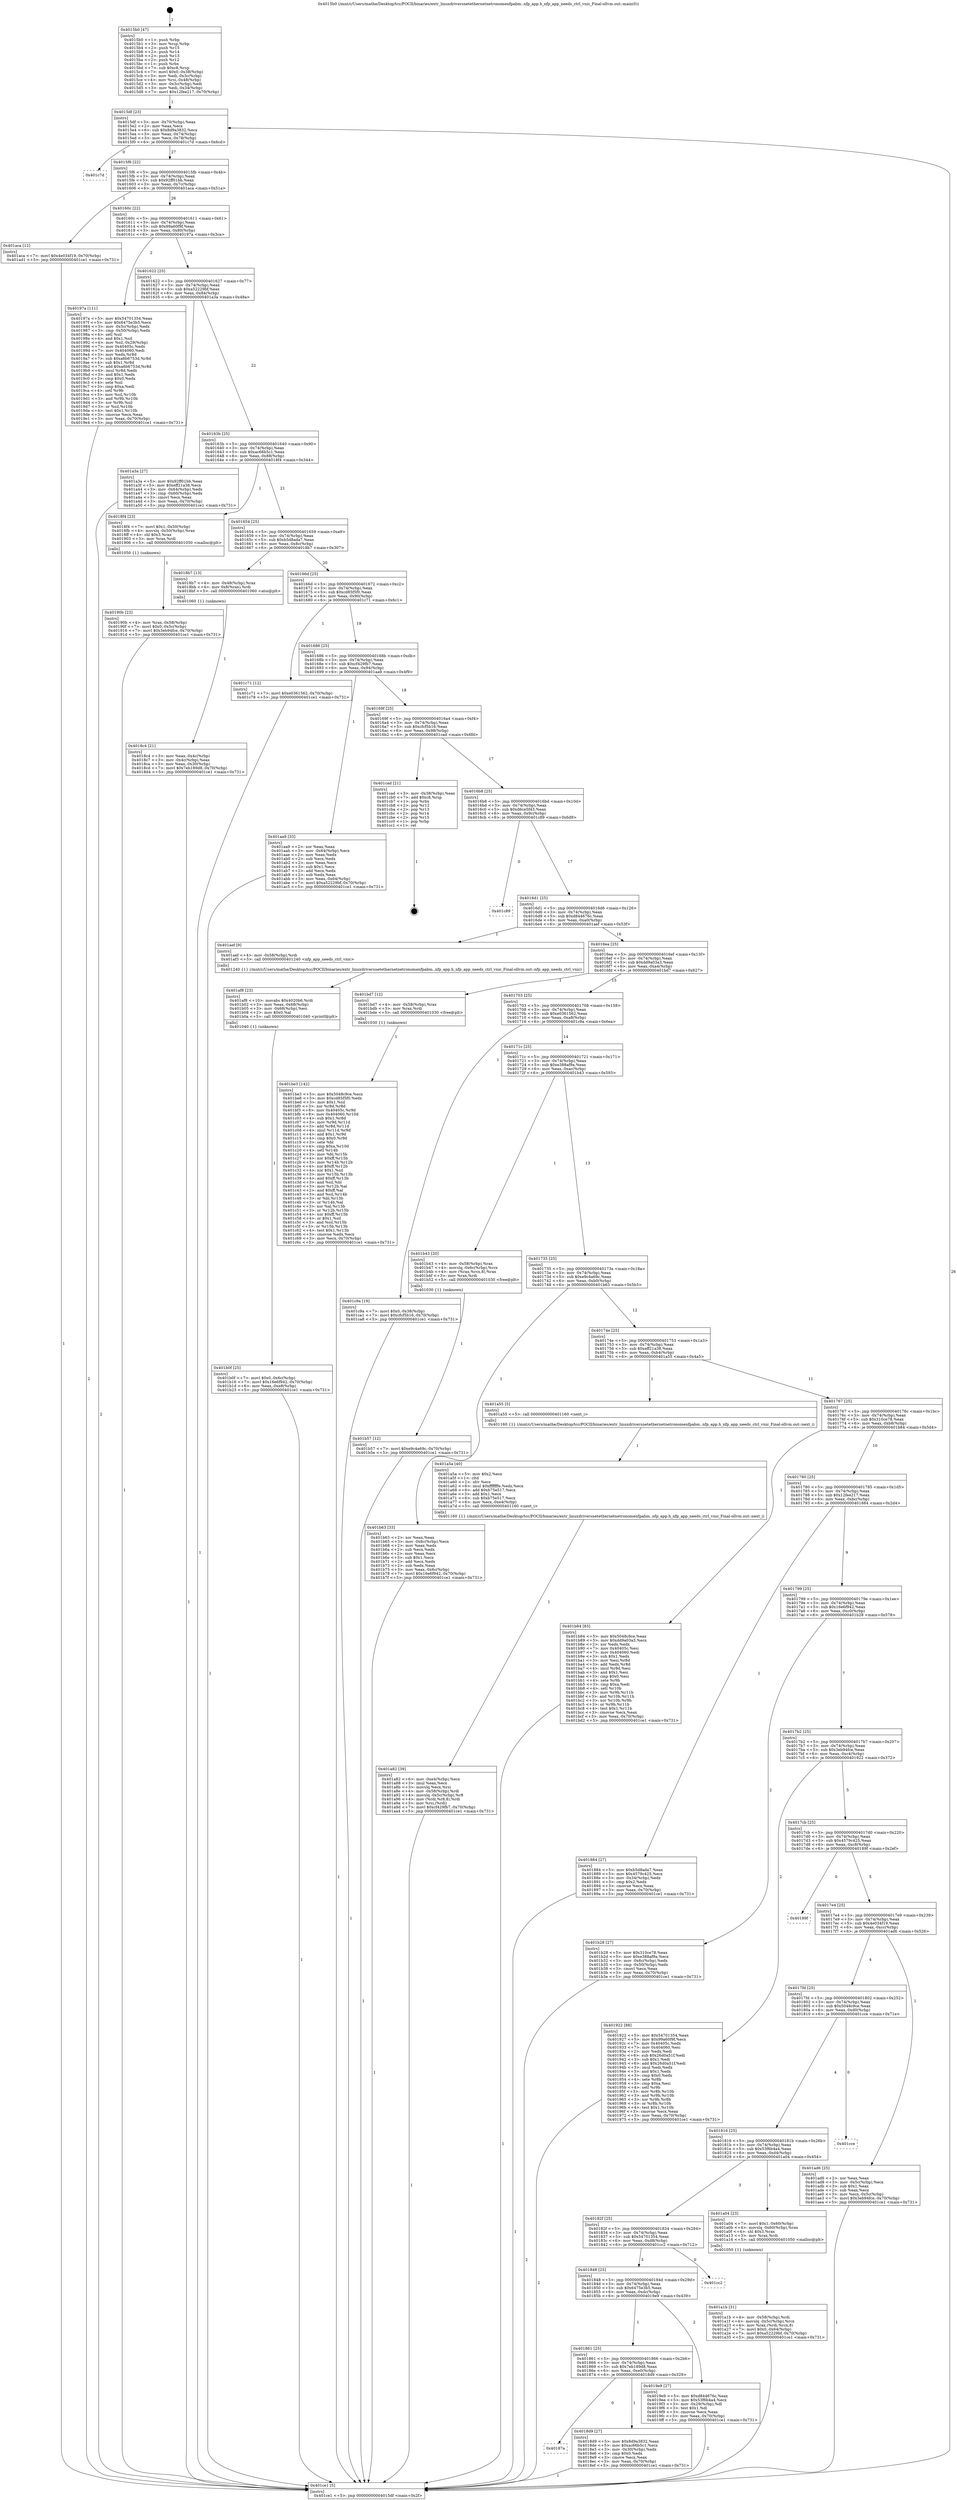 digraph "0x4015b0" {
  label = "0x4015b0 (/mnt/c/Users/mathe/Desktop/tcc/POCII/binaries/extr_linuxdriversnetethernetnetronomenfpabm..nfp_app.h_nfp_app_needs_ctrl_vnic_Final-ollvm.out::main(0))"
  labelloc = "t"
  node[shape=record]

  Entry [label="",width=0.3,height=0.3,shape=circle,fillcolor=black,style=filled]
  "0x4015df" [label="{
     0x4015df [23]\l
     | [instrs]\l
     &nbsp;&nbsp;0x4015df \<+3\>: mov -0x70(%rbp),%eax\l
     &nbsp;&nbsp;0x4015e2 \<+2\>: mov %eax,%ecx\l
     &nbsp;&nbsp;0x4015e4 \<+6\>: sub $0x8d9a3832,%ecx\l
     &nbsp;&nbsp;0x4015ea \<+3\>: mov %eax,-0x74(%rbp)\l
     &nbsp;&nbsp;0x4015ed \<+3\>: mov %ecx,-0x78(%rbp)\l
     &nbsp;&nbsp;0x4015f0 \<+6\>: je 0000000000401c7d \<main+0x6cd\>\l
  }"]
  "0x401c7d" [label="{
     0x401c7d\l
  }", style=dashed]
  "0x4015f6" [label="{
     0x4015f6 [22]\l
     | [instrs]\l
     &nbsp;&nbsp;0x4015f6 \<+5\>: jmp 00000000004015fb \<main+0x4b\>\l
     &nbsp;&nbsp;0x4015fb \<+3\>: mov -0x74(%rbp),%eax\l
     &nbsp;&nbsp;0x4015fe \<+5\>: sub $0x92ff01bb,%eax\l
     &nbsp;&nbsp;0x401603 \<+3\>: mov %eax,-0x7c(%rbp)\l
     &nbsp;&nbsp;0x401606 \<+6\>: je 0000000000401aca \<main+0x51a\>\l
  }"]
  Exit [label="",width=0.3,height=0.3,shape=circle,fillcolor=black,style=filled,peripheries=2]
  "0x401aca" [label="{
     0x401aca [12]\l
     | [instrs]\l
     &nbsp;&nbsp;0x401aca \<+7\>: movl $0x4e034f19,-0x70(%rbp)\l
     &nbsp;&nbsp;0x401ad1 \<+5\>: jmp 0000000000401ce1 \<main+0x731\>\l
  }"]
  "0x40160c" [label="{
     0x40160c [22]\l
     | [instrs]\l
     &nbsp;&nbsp;0x40160c \<+5\>: jmp 0000000000401611 \<main+0x61\>\l
     &nbsp;&nbsp;0x401611 \<+3\>: mov -0x74(%rbp),%eax\l
     &nbsp;&nbsp;0x401614 \<+5\>: sub $0x99a60f9f,%eax\l
     &nbsp;&nbsp;0x401619 \<+3\>: mov %eax,-0x80(%rbp)\l
     &nbsp;&nbsp;0x40161c \<+6\>: je 000000000040197a \<main+0x3ca\>\l
  }"]
  "0x401be3" [label="{
     0x401be3 [142]\l
     | [instrs]\l
     &nbsp;&nbsp;0x401be3 \<+5\>: mov $0x5048c9ce,%ecx\l
     &nbsp;&nbsp;0x401be8 \<+5\>: mov $0xcd85f5f0,%edx\l
     &nbsp;&nbsp;0x401bed \<+3\>: mov $0x1,%sil\l
     &nbsp;&nbsp;0x401bf0 \<+3\>: xor %r8d,%r8d\l
     &nbsp;&nbsp;0x401bf3 \<+8\>: mov 0x40405c,%r9d\l
     &nbsp;&nbsp;0x401bfb \<+8\>: mov 0x404060,%r10d\l
     &nbsp;&nbsp;0x401c03 \<+4\>: sub $0x1,%r8d\l
     &nbsp;&nbsp;0x401c07 \<+3\>: mov %r9d,%r11d\l
     &nbsp;&nbsp;0x401c0a \<+3\>: add %r8d,%r11d\l
     &nbsp;&nbsp;0x401c0d \<+4\>: imul %r11d,%r9d\l
     &nbsp;&nbsp;0x401c11 \<+4\>: and $0x1,%r9d\l
     &nbsp;&nbsp;0x401c15 \<+4\>: cmp $0x0,%r9d\l
     &nbsp;&nbsp;0x401c19 \<+3\>: sete %bl\l
     &nbsp;&nbsp;0x401c1c \<+4\>: cmp $0xa,%r10d\l
     &nbsp;&nbsp;0x401c20 \<+4\>: setl %r14b\l
     &nbsp;&nbsp;0x401c24 \<+3\>: mov %bl,%r15b\l
     &nbsp;&nbsp;0x401c27 \<+4\>: xor $0xff,%r15b\l
     &nbsp;&nbsp;0x401c2b \<+3\>: mov %r14b,%r12b\l
     &nbsp;&nbsp;0x401c2e \<+4\>: xor $0xff,%r12b\l
     &nbsp;&nbsp;0x401c32 \<+4\>: xor $0x1,%sil\l
     &nbsp;&nbsp;0x401c36 \<+3\>: mov %r15b,%r13b\l
     &nbsp;&nbsp;0x401c39 \<+4\>: and $0xff,%r13b\l
     &nbsp;&nbsp;0x401c3d \<+3\>: and %sil,%bl\l
     &nbsp;&nbsp;0x401c40 \<+3\>: mov %r12b,%al\l
     &nbsp;&nbsp;0x401c43 \<+2\>: and $0xff,%al\l
     &nbsp;&nbsp;0x401c45 \<+3\>: and %sil,%r14b\l
     &nbsp;&nbsp;0x401c48 \<+3\>: or %bl,%r13b\l
     &nbsp;&nbsp;0x401c4b \<+3\>: or %r14b,%al\l
     &nbsp;&nbsp;0x401c4e \<+3\>: xor %al,%r13b\l
     &nbsp;&nbsp;0x401c51 \<+3\>: or %r12b,%r15b\l
     &nbsp;&nbsp;0x401c54 \<+4\>: xor $0xff,%r15b\l
     &nbsp;&nbsp;0x401c58 \<+4\>: or $0x1,%sil\l
     &nbsp;&nbsp;0x401c5c \<+3\>: and %sil,%r15b\l
     &nbsp;&nbsp;0x401c5f \<+3\>: or %r15b,%r13b\l
     &nbsp;&nbsp;0x401c62 \<+4\>: test $0x1,%r13b\l
     &nbsp;&nbsp;0x401c66 \<+3\>: cmovne %edx,%ecx\l
     &nbsp;&nbsp;0x401c69 \<+3\>: mov %ecx,-0x70(%rbp)\l
     &nbsp;&nbsp;0x401c6c \<+5\>: jmp 0000000000401ce1 \<main+0x731\>\l
  }"]
  "0x40197a" [label="{
     0x40197a [111]\l
     | [instrs]\l
     &nbsp;&nbsp;0x40197a \<+5\>: mov $0x54701354,%eax\l
     &nbsp;&nbsp;0x40197f \<+5\>: mov $0x6475e3b5,%ecx\l
     &nbsp;&nbsp;0x401984 \<+3\>: mov -0x5c(%rbp),%edx\l
     &nbsp;&nbsp;0x401987 \<+3\>: cmp -0x50(%rbp),%edx\l
     &nbsp;&nbsp;0x40198a \<+4\>: setl %sil\l
     &nbsp;&nbsp;0x40198e \<+4\>: and $0x1,%sil\l
     &nbsp;&nbsp;0x401992 \<+4\>: mov %sil,-0x29(%rbp)\l
     &nbsp;&nbsp;0x401996 \<+7\>: mov 0x40405c,%edx\l
     &nbsp;&nbsp;0x40199d \<+7\>: mov 0x404060,%edi\l
     &nbsp;&nbsp;0x4019a4 \<+3\>: mov %edx,%r8d\l
     &nbsp;&nbsp;0x4019a7 \<+7\>: sub $0xa6b6753d,%r8d\l
     &nbsp;&nbsp;0x4019ae \<+4\>: sub $0x1,%r8d\l
     &nbsp;&nbsp;0x4019b2 \<+7\>: add $0xa6b6753d,%r8d\l
     &nbsp;&nbsp;0x4019b9 \<+4\>: imul %r8d,%edx\l
     &nbsp;&nbsp;0x4019bd \<+3\>: and $0x1,%edx\l
     &nbsp;&nbsp;0x4019c0 \<+3\>: cmp $0x0,%edx\l
     &nbsp;&nbsp;0x4019c3 \<+4\>: sete %sil\l
     &nbsp;&nbsp;0x4019c7 \<+3\>: cmp $0xa,%edi\l
     &nbsp;&nbsp;0x4019ca \<+4\>: setl %r9b\l
     &nbsp;&nbsp;0x4019ce \<+3\>: mov %sil,%r10b\l
     &nbsp;&nbsp;0x4019d1 \<+3\>: and %r9b,%r10b\l
     &nbsp;&nbsp;0x4019d4 \<+3\>: xor %r9b,%sil\l
     &nbsp;&nbsp;0x4019d7 \<+3\>: or %sil,%r10b\l
     &nbsp;&nbsp;0x4019da \<+4\>: test $0x1,%r10b\l
     &nbsp;&nbsp;0x4019de \<+3\>: cmovne %ecx,%eax\l
     &nbsp;&nbsp;0x4019e1 \<+3\>: mov %eax,-0x70(%rbp)\l
     &nbsp;&nbsp;0x4019e4 \<+5\>: jmp 0000000000401ce1 \<main+0x731\>\l
  }"]
  "0x401622" [label="{
     0x401622 [25]\l
     | [instrs]\l
     &nbsp;&nbsp;0x401622 \<+5\>: jmp 0000000000401627 \<main+0x77\>\l
     &nbsp;&nbsp;0x401627 \<+3\>: mov -0x74(%rbp),%eax\l
     &nbsp;&nbsp;0x40162a \<+5\>: sub $0xa52229bf,%eax\l
     &nbsp;&nbsp;0x40162f \<+6\>: mov %eax,-0x84(%rbp)\l
     &nbsp;&nbsp;0x401635 \<+6\>: je 0000000000401a3a \<main+0x48a\>\l
  }"]
  "0x401b57" [label="{
     0x401b57 [12]\l
     | [instrs]\l
     &nbsp;&nbsp;0x401b57 \<+7\>: movl $0xe9c4a69c,-0x70(%rbp)\l
     &nbsp;&nbsp;0x401b5e \<+5\>: jmp 0000000000401ce1 \<main+0x731\>\l
  }"]
  "0x401a3a" [label="{
     0x401a3a [27]\l
     | [instrs]\l
     &nbsp;&nbsp;0x401a3a \<+5\>: mov $0x92ff01bb,%eax\l
     &nbsp;&nbsp;0x401a3f \<+5\>: mov $0xeff21a38,%ecx\l
     &nbsp;&nbsp;0x401a44 \<+3\>: mov -0x64(%rbp),%edx\l
     &nbsp;&nbsp;0x401a47 \<+3\>: cmp -0x60(%rbp),%edx\l
     &nbsp;&nbsp;0x401a4a \<+3\>: cmovl %ecx,%eax\l
     &nbsp;&nbsp;0x401a4d \<+3\>: mov %eax,-0x70(%rbp)\l
     &nbsp;&nbsp;0x401a50 \<+5\>: jmp 0000000000401ce1 \<main+0x731\>\l
  }"]
  "0x40163b" [label="{
     0x40163b [25]\l
     | [instrs]\l
     &nbsp;&nbsp;0x40163b \<+5\>: jmp 0000000000401640 \<main+0x90\>\l
     &nbsp;&nbsp;0x401640 \<+3\>: mov -0x74(%rbp),%eax\l
     &nbsp;&nbsp;0x401643 \<+5\>: sub $0xac66b5c1,%eax\l
     &nbsp;&nbsp;0x401648 \<+6\>: mov %eax,-0x88(%rbp)\l
     &nbsp;&nbsp;0x40164e \<+6\>: je 00000000004018f4 \<main+0x344\>\l
  }"]
  "0x401b0f" [label="{
     0x401b0f [25]\l
     | [instrs]\l
     &nbsp;&nbsp;0x401b0f \<+7\>: movl $0x0,-0x6c(%rbp)\l
     &nbsp;&nbsp;0x401b16 \<+7\>: movl $0x16e6f942,-0x70(%rbp)\l
     &nbsp;&nbsp;0x401b1d \<+6\>: mov %eax,-0xe8(%rbp)\l
     &nbsp;&nbsp;0x401b23 \<+5\>: jmp 0000000000401ce1 \<main+0x731\>\l
  }"]
  "0x4018f4" [label="{
     0x4018f4 [23]\l
     | [instrs]\l
     &nbsp;&nbsp;0x4018f4 \<+7\>: movl $0x1,-0x50(%rbp)\l
     &nbsp;&nbsp;0x4018fb \<+4\>: movslq -0x50(%rbp),%rax\l
     &nbsp;&nbsp;0x4018ff \<+4\>: shl $0x3,%rax\l
     &nbsp;&nbsp;0x401903 \<+3\>: mov %rax,%rdi\l
     &nbsp;&nbsp;0x401906 \<+5\>: call 0000000000401050 \<malloc@plt\>\l
     | [calls]\l
     &nbsp;&nbsp;0x401050 \{1\} (unknown)\l
  }"]
  "0x401654" [label="{
     0x401654 [25]\l
     | [instrs]\l
     &nbsp;&nbsp;0x401654 \<+5\>: jmp 0000000000401659 \<main+0xa9\>\l
     &nbsp;&nbsp;0x401659 \<+3\>: mov -0x74(%rbp),%eax\l
     &nbsp;&nbsp;0x40165c \<+5\>: sub $0xb5d8ada7,%eax\l
     &nbsp;&nbsp;0x401661 \<+6\>: mov %eax,-0x8c(%rbp)\l
     &nbsp;&nbsp;0x401667 \<+6\>: je 00000000004018b7 \<main+0x307\>\l
  }"]
  "0x401af8" [label="{
     0x401af8 [23]\l
     | [instrs]\l
     &nbsp;&nbsp;0x401af8 \<+10\>: movabs $0x4020b6,%rdi\l
     &nbsp;&nbsp;0x401b02 \<+3\>: mov %eax,-0x68(%rbp)\l
     &nbsp;&nbsp;0x401b05 \<+3\>: mov -0x68(%rbp),%esi\l
     &nbsp;&nbsp;0x401b08 \<+2\>: mov $0x0,%al\l
     &nbsp;&nbsp;0x401b0a \<+5\>: call 0000000000401040 \<printf@plt\>\l
     | [calls]\l
     &nbsp;&nbsp;0x401040 \{1\} (unknown)\l
  }"]
  "0x4018b7" [label="{
     0x4018b7 [13]\l
     | [instrs]\l
     &nbsp;&nbsp;0x4018b7 \<+4\>: mov -0x48(%rbp),%rax\l
     &nbsp;&nbsp;0x4018bb \<+4\>: mov 0x8(%rax),%rdi\l
     &nbsp;&nbsp;0x4018bf \<+5\>: call 0000000000401060 \<atoi@plt\>\l
     | [calls]\l
     &nbsp;&nbsp;0x401060 \{1\} (unknown)\l
  }"]
  "0x40166d" [label="{
     0x40166d [25]\l
     | [instrs]\l
     &nbsp;&nbsp;0x40166d \<+5\>: jmp 0000000000401672 \<main+0xc2\>\l
     &nbsp;&nbsp;0x401672 \<+3\>: mov -0x74(%rbp),%eax\l
     &nbsp;&nbsp;0x401675 \<+5\>: sub $0xcd85f5f0,%eax\l
     &nbsp;&nbsp;0x40167a \<+6\>: mov %eax,-0x90(%rbp)\l
     &nbsp;&nbsp;0x401680 \<+6\>: je 0000000000401c71 \<main+0x6c1\>\l
  }"]
  "0x401a82" [label="{
     0x401a82 [39]\l
     | [instrs]\l
     &nbsp;&nbsp;0x401a82 \<+6\>: mov -0xe4(%rbp),%ecx\l
     &nbsp;&nbsp;0x401a88 \<+3\>: imul %eax,%ecx\l
     &nbsp;&nbsp;0x401a8b \<+3\>: movslq %ecx,%rsi\l
     &nbsp;&nbsp;0x401a8e \<+4\>: mov -0x58(%rbp),%rdi\l
     &nbsp;&nbsp;0x401a92 \<+4\>: movslq -0x5c(%rbp),%r8\l
     &nbsp;&nbsp;0x401a96 \<+4\>: mov (%rdi,%r8,8),%rdi\l
     &nbsp;&nbsp;0x401a9a \<+3\>: mov %rsi,(%rdi)\l
     &nbsp;&nbsp;0x401a9d \<+7\>: movl $0xcf429fb7,-0x70(%rbp)\l
     &nbsp;&nbsp;0x401aa4 \<+5\>: jmp 0000000000401ce1 \<main+0x731\>\l
  }"]
  "0x401c71" [label="{
     0x401c71 [12]\l
     | [instrs]\l
     &nbsp;&nbsp;0x401c71 \<+7\>: movl $0xe0361562,-0x70(%rbp)\l
     &nbsp;&nbsp;0x401c78 \<+5\>: jmp 0000000000401ce1 \<main+0x731\>\l
  }"]
  "0x401686" [label="{
     0x401686 [25]\l
     | [instrs]\l
     &nbsp;&nbsp;0x401686 \<+5\>: jmp 000000000040168b \<main+0xdb\>\l
     &nbsp;&nbsp;0x40168b \<+3\>: mov -0x74(%rbp),%eax\l
     &nbsp;&nbsp;0x40168e \<+5\>: sub $0xcf429fb7,%eax\l
     &nbsp;&nbsp;0x401693 \<+6\>: mov %eax,-0x94(%rbp)\l
     &nbsp;&nbsp;0x401699 \<+6\>: je 0000000000401aa9 \<main+0x4f9\>\l
  }"]
  "0x401a5a" [label="{
     0x401a5a [40]\l
     | [instrs]\l
     &nbsp;&nbsp;0x401a5a \<+5\>: mov $0x2,%ecx\l
     &nbsp;&nbsp;0x401a5f \<+1\>: cltd\l
     &nbsp;&nbsp;0x401a60 \<+2\>: idiv %ecx\l
     &nbsp;&nbsp;0x401a62 \<+6\>: imul $0xfffffffe,%edx,%ecx\l
     &nbsp;&nbsp;0x401a68 \<+6\>: add $0xb75e517,%ecx\l
     &nbsp;&nbsp;0x401a6e \<+3\>: add $0x1,%ecx\l
     &nbsp;&nbsp;0x401a71 \<+6\>: sub $0xb75e517,%ecx\l
     &nbsp;&nbsp;0x401a77 \<+6\>: mov %ecx,-0xe4(%rbp)\l
     &nbsp;&nbsp;0x401a7d \<+5\>: call 0000000000401160 \<next_i\>\l
     | [calls]\l
     &nbsp;&nbsp;0x401160 \{1\} (/mnt/c/Users/mathe/Desktop/tcc/POCII/binaries/extr_linuxdriversnetethernetnetronomenfpabm..nfp_app.h_nfp_app_needs_ctrl_vnic_Final-ollvm.out::next_i)\l
  }"]
  "0x401aa9" [label="{
     0x401aa9 [33]\l
     | [instrs]\l
     &nbsp;&nbsp;0x401aa9 \<+2\>: xor %eax,%eax\l
     &nbsp;&nbsp;0x401aab \<+3\>: mov -0x64(%rbp),%ecx\l
     &nbsp;&nbsp;0x401aae \<+2\>: mov %eax,%edx\l
     &nbsp;&nbsp;0x401ab0 \<+2\>: sub %ecx,%edx\l
     &nbsp;&nbsp;0x401ab2 \<+2\>: mov %eax,%ecx\l
     &nbsp;&nbsp;0x401ab4 \<+3\>: sub $0x1,%ecx\l
     &nbsp;&nbsp;0x401ab7 \<+2\>: add %ecx,%edx\l
     &nbsp;&nbsp;0x401ab9 \<+2\>: sub %edx,%eax\l
     &nbsp;&nbsp;0x401abb \<+3\>: mov %eax,-0x64(%rbp)\l
     &nbsp;&nbsp;0x401abe \<+7\>: movl $0xa52229bf,-0x70(%rbp)\l
     &nbsp;&nbsp;0x401ac5 \<+5\>: jmp 0000000000401ce1 \<main+0x731\>\l
  }"]
  "0x40169f" [label="{
     0x40169f [25]\l
     | [instrs]\l
     &nbsp;&nbsp;0x40169f \<+5\>: jmp 00000000004016a4 \<main+0xf4\>\l
     &nbsp;&nbsp;0x4016a4 \<+3\>: mov -0x74(%rbp),%eax\l
     &nbsp;&nbsp;0x4016a7 \<+5\>: sub $0xcfcf5b16,%eax\l
     &nbsp;&nbsp;0x4016ac \<+6\>: mov %eax,-0x98(%rbp)\l
     &nbsp;&nbsp;0x4016b2 \<+6\>: je 0000000000401cad \<main+0x6fd\>\l
  }"]
  "0x401a1b" [label="{
     0x401a1b [31]\l
     | [instrs]\l
     &nbsp;&nbsp;0x401a1b \<+4\>: mov -0x58(%rbp),%rdi\l
     &nbsp;&nbsp;0x401a1f \<+4\>: movslq -0x5c(%rbp),%rcx\l
     &nbsp;&nbsp;0x401a23 \<+4\>: mov %rax,(%rdi,%rcx,8)\l
     &nbsp;&nbsp;0x401a27 \<+7\>: movl $0x0,-0x64(%rbp)\l
     &nbsp;&nbsp;0x401a2e \<+7\>: movl $0xa52229bf,-0x70(%rbp)\l
     &nbsp;&nbsp;0x401a35 \<+5\>: jmp 0000000000401ce1 \<main+0x731\>\l
  }"]
  "0x401cad" [label="{
     0x401cad [21]\l
     | [instrs]\l
     &nbsp;&nbsp;0x401cad \<+3\>: mov -0x38(%rbp),%eax\l
     &nbsp;&nbsp;0x401cb0 \<+7\>: add $0xc8,%rsp\l
     &nbsp;&nbsp;0x401cb7 \<+1\>: pop %rbx\l
     &nbsp;&nbsp;0x401cb8 \<+2\>: pop %r12\l
     &nbsp;&nbsp;0x401cba \<+2\>: pop %r13\l
     &nbsp;&nbsp;0x401cbc \<+2\>: pop %r14\l
     &nbsp;&nbsp;0x401cbe \<+2\>: pop %r15\l
     &nbsp;&nbsp;0x401cc0 \<+1\>: pop %rbp\l
     &nbsp;&nbsp;0x401cc1 \<+1\>: ret\l
  }"]
  "0x4016b8" [label="{
     0x4016b8 [25]\l
     | [instrs]\l
     &nbsp;&nbsp;0x4016b8 \<+5\>: jmp 00000000004016bd \<main+0x10d\>\l
     &nbsp;&nbsp;0x4016bd \<+3\>: mov -0x74(%rbp),%eax\l
     &nbsp;&nbsp;0x4016c0 \<+5\>: sub $0xd6ce5f43,%eax\l
     &nbsp;&nbsp;0x4016c5 \<+6\>: mov %eax,-0x9c(%rbp)\l
     &nbsp;&nbsp;0x4016cb \<+6\>: je 0000000000401c89 \<main+0x6d9\>\l
  }"]
  "0x40190b" [label="{
     0x40190b [23]\l
     | [instrs]\l
     &nbsp;&nbsp;0x40190b \<+4\>: mov %rax,-0x58(%rbp)\l
     &nbsp;&nbsp;0x40190f \<+7\>: movl $0x0,-0x5c(%rbp)\l
     &nbsp;&nbsp;0x401916 \<+7\>: movl $0x3eb94fce,-0x70(%rbp)\l
     &nbsp;&nbsp;0x40191d \<+5\>: jmp 0000000000401ce1 \<main+0x731\>\l
  }"]
  "0x401c89" [label="{
     0x401c89\l
  }", style=dashed]
  "0x4016d1" [label="{
     0x4016d1 [25]\l
     | [instrs]\l
     &nbsp;&nbsp;0x4016d1 \<+5\>: jmp 00000000004016d6 \<main+0x126\>\l
     &nbsp;&nbsp;0x4016d6 \<+3\>: mov -0x74(%rbp),%eax\l
     &nbsp;&nbsp;0x4016d9 \<+5\>: sub $0xd844676c,%eax\l
     &nbsp;&nbsp;0x4016de \<+6\>: mov %eax,-0xa0(%rbp)\l
     &nbsp;&nbsp;0x4016e4 \<+6\>: je 0000000000401aef \<main+0x53f\>\l
  }"]
  "0x40187a" [label="{
     0x40187a\l
  }", style=dashed]
  "0x401aef" [label="{
     0x401aef [9]\l
     | [instrs]\l
     &nbsp;&nbsp;0x401aef \<+4\>: mov -0x58(%rbp),%rdi\l
     &nbsp;&nbsp;0x401af3 \<+5\>: call 0000000000401240 \<nfp_app_needs_ctrl_vnic\>\l
     | [calls]\l
     &nbsp;&nbsp;0x401240 \{1\} (/mnt/c/Users/mathe/Desktop/tcc/POCII/binaries/extr_linuxdriversnetethernetnetronomenfpabm..nfp_app.h_nfp_app_needs_ctrl_vnic_Final-ollvm.out::nfp_app_needs_ctrl_vnic)\l
  }"]
  "0x4016ea" [label="{
     0x4016ea [25]\l
     | [instrs]\l
     &nbsp;&nbsp;0x4016ea \<+5\>: jmp 00000000004016ef \<main+0x13f\>\l
     &nbsp;&nbsp;0x4016ef \<+3\>: mov -0x74(%rbp),%eax\l
     &nbsp;&nbsp;0x4016f2 \<+5\>: sub $0xdd9a03a3,%eax\l
     &nbsp;&nbsp;0x4016f7 \<+6\>: mov %eax,-0xa4(%rbp)\l
     &nbsp;&nbsp;0x4016fd \<+6\>: je 0000000000401bd7 \<main+0x627\>\l
  }"]
  "0x4018d9" [label="{
     0x4018d9 [27]\l
     | [instrs]\l
     &nbsp;&nbsp;0x4018d9 \<+5\>: mov $0x8d9a3832,%eax\l
     &nbsp;&nbsp;0x4018de \<+5\>: mov $0xac66b5c1,%ecx\l
     &nbsp;&nbsp;0x4018e3 \<+3\>: mov -0x30(%rbp),%edx\l
     &nbsp;&nbsp;0x4018e6 \<+3\>: cmp $0x0,%edx\l
     &nbsp;&nbsp;0x4018e9 \<+3\>: cmove %ecx,%eax\l
     &nbsp;&nbsp;0x4018ec \<+3\>: mov %eax,-0x70(%rbp)\l
     &nbsp;&nbsp;0x4018ef \<+5\>: jmp 0000000000401ce1 \<main+0x731\>\l
  }"]
  "0x401bd7" [label="{
     0x401bd7 [12]\l
     | [instrs]\l
     &nbsp;&nbsp;0x401bd7 \<+4\>: mov -0x58(%rbp),%rax\l
     &nbsp;&nbsp;0x401bdb \<+3\>: mov %rax,%rdi\l
     &nbsp;&nbsp;0x401bde \<+5\>: call 0000000000401030 \<free@plt\>\l
     | [calls]\l
     &nbsp;&nbsp;0x401030 \{1\} (unknown)\l
  }"]
  "0x401703" [label="{
     0x401703 [25]\l
     | [instrs]\l
     &nbsp;&nbsp;0x401703 \<+5\>: jmp 0000000000401708 \<main+0x158\>\l
     &nbsp;&nbsp;0x401708 \<+3\>: mov -0x74(%rbp),%eax\l
     &nbsp;&nbsp;0x40170b \<+5\>: sub $0xe0361562,%eax\l
     &nbsp;&nbsp;0x401710 \<+6\>: mov %eax,-0xa8(%rbp)\l
     &nbsp;&nbsp;0x401716 \<+6\>: je 0000000000401c9a \<main+0x6ea\>\l
  }"]
  "0x401861" [label="{
     0x401861 [25]\l
     | [instrs]\l
     &nbsp;&nbsp;0x401861 \<+5\>: jmp 0000000000401866 \<main+0x2b6\>\l
     &nbsp;&nbsp;0x401866 \<+3\>: mov -0x74(%rbp),%eax\l
     &nbsp;&nbsp;0x401869 \<+5\>: sub $0x7eb189d8,%eax\l
     &nbsp;&nbsp;0x40186e \<+6\>: mov %eax,-0xe0(%rbp)\l
     &nbsp;&nbsp;0x401874 \<+6\>: je 00000000004018d9 \<main+0x329\>\l
  }"]
  "0x401c9a" [label="{
     0x401c9a [19]\l
     | [instrs]\l
     &nbsp;&nbsp;0x401c9a \<+7\>: movl $0x0,-0x38(%rbp)\l
     &nbsp;&nbsp;0x401ca1 \<+7\>: movl $0xcfcf5b16,-0x70(%rbp)\l
     &nbsp;&nbsp;0x401ca8 \<+5\>: jmp 0000000000401ce1 \<main+0x731\>\l
  }"]
  "0x40171c" [label="{
     0x40171c [25]\l
     | [instrs]\l
     &nbsp;&nbsp;0x40171c \<+5\>: jmp 0000000000401721 \<main+0x171\>\l
     &nbsp;&nbsp;0x401721 \<+3\>: mov -0x74(%rbp),%eax\l
     &nbsp;&nbsp;0x401724 \<+5\>: sub $0xe388af9a,%eax\l
     &nbsp;&nbsp;0x401729 \<+6\>: mov %eax,-0xac(%rbp)\l
     &nbsp;&nbsp;0x40172f \<+6\>: je 0000000000401b43 \<main+0x593\>\l
  }"]
  "0x4019e9" [label="{
     0x4019e9 [27]\l
     | [instrs]\l
     &nbsp;&nbsp;0x4019e9 \<+5\>: mov $0xd844676c,%eax\l
     &nbsp;&nbsp;0x4019ee \<+5\>: mov $0x53f6b4a4,%ecx\l
     &nbsp;&nbsp;0x4019f3 \<+3\>: mov -0x29(%rbp),%dl\l
     &nbsp;&nbsp;0x4019f6 \<+3\>: test $0x1,%dl\l
     &nbsp;&nbsp;0x4019f9 \<+3\>: cmovne %ecx,%eax\l
     &nbsp;&nbsp;0x4019fc \<+3\>: mov %eax,-0x70(%rbp)\l
     &nbsp;&nbsp;0x4019ff \<+5\>: jmp 0000000000401ce1 \<main+0x731\>\l
  }"]
  "0x401b43" [label="{
     0x401b43 [20]\l
     | [instrs]\l
     &nbsp;&nbsp;0x401b43 \<+4\>: mov -0x58(%rbp),%rax\l
     &nbsp;&nbsp;0x401b47 \<+4\>: movslq -0x6c(%rbp),%rcx\l
     &nbsp;&nbsp;0x401b4b \<+4\>: mov (%rax,%rcx,8),%rax\l
     &nbsp;&nbsp;0x401b4f \<+3\>: mov %rax,%rdi\l
     &nbsp;&nbsp;0x401b52 \<+5\>: call 0000000000401030 \<free@plt\>\l
     | [calls]\l
     &nbsp;&nbsp;0x401030 \{1\} (unknown)\l
  }"]
  "0x401735" [label="{
     0x401735 [25]\l
     | [instrs]\l
     &nbsp;&nbsp;0x401735 \<+5\>: jmp 000000000040173a \<main+0x18a\>\l
     &nbsp;&nbsp;0x40173a \<+3\>: mov -0x74(%rbp),%eax\l
     &nbsp;&nbsp;0x40173d \<+5\>: sub $0xe9c4a69c,%eax\l
     &nbsp;&nbsp;0x401742 \<+6\>: mov %eax,-0xb0(%rbp)\l
     &nbsp;&nbsp;0x401748 \<+6\>: je 0000000000401b63 \<main+0x5b3\>\l
  }"]
  "0x401848" [label="{
     0x401848 [25]\l
     | [instrs]\l
     &nbsp;&nbsp;0x401848 \<+5\>: jmp 000000000040184d \<main+0x29d\>\l
     &nbsp;&nbsp;0x40184d \<+3\>: mov -0x74(%rbp),%eax\l
     &nbsp;&nbsp;0x401850 \<+5\>: sub $0x6475e3b5,%eax\l
     &nbsp;&nbsp;0x401855 \<+6\>: mov %eax,-0xdc(%rbp)\l
     &nbsp;&nbsp;0x40185b \<+6\>: je 00000000004019e9 \<main+0x439\>\l
  }"]
  "0x401b63" [label="{
     0x401b63 [33]\l
     | [instrs]\l
     &nbsp;&nbsp;0x401b63 \<+2\>: xor %eax,%eax\l
     &nbsp;&nbsp;0x401b65 \<+3\>: mov -0x6c(%rbp),%ecx\l
     &nbsp;&nbsp;0x401b68 \<+2\>: mov %eax,%edx\l
     &nbsp;&nbsp;0x401b6a \<+2\>: sub %ecx,%edx\l
     &nbsp;&nbsp;0x401b6c \<+2\>: mov %eax,%ecx\l
     &nbsp;&nbsp;0x401b6e \<+3\>: sub $0x1,%ecx\l
     &nbsp;&nbsp;0x401b71 \<+2\>: add %ecx,%edx\l
     &nbsp;&nbsp;0x401b73 \<+2\>: sub %edx,%eax\l
     &nbsp;&nbsp;0x401b75 \<+3\>: mov %eax,-0x6c(%rbp)\l
     &nbsp;&nbsp;0x401b78 \<+7\>: movl $0x16e6f942,-0x70(%rbp)\l
     &nbsp;&nbsp;0x401b7f \<+5\>: jmp 0000000000401ce1 \<main+0x731\>\l
  }"]
  "0x40174e" [label="{
     0x40174e [25]\l
     | [instrs]\l
     &nbsp;&nbsp;0x40174e \<+5\>: jmp 0000000000401753 \<main+0x1a3\>\l
     &nbsp;&nbsp;0x401753 \<+3\>: mov -0x74(%rbp),%eax\l
     &nbsp;&nbsp;0x401756 \<+5\>: sub $0xeff21a38,%eax\l
     &nbsp;&nbsp;0x40175b \<+6\>: mov %eax,-0xb4(%rbp)\l
     &nbsp;&nbsp;0x401761 \<+6\>: je 0000000000401a55 \<main+0x4a5\>\l
  }"]
  "0x401cc2" [label="{
     0x401cc2\l
  }", style=dashed]
  "0x401a55" [label="{
     0x401a55 [5]\l
     | [instrs]\l
     &nbsp;&nbsp;0x401a55 \<+5\>: call 0000000000401160 \<next_i\>\l
     | [calls]\l
     &nbsp;&nbsp;0x401160 \{1\} (/mnt/c/Users/mathe/Desktop/tcc/POCII/binaries/extr_linuxdriversnetethernetnetronomenfpabm..nfp_app.h_nfp_app_needs_ctrl_vnic_Final-ollvm.out::next_i)\l
  }"]
  "0x401767" [label="{
     0x401767 [25]\l
     | [instrs]\l
     &nbsp;&nbsp;0x401767 \<+5\>: jmp 000000000040176c \<main+0x1bc\>\l
     &nbsp;&nbsp;0x40176c \<+3\>: mov -0x74(%rbp),%eax\l
     &nbsp;&nbsp;0x40176f \<+5\>: sub $0x310ce78,%eax\l
     &nbsp;&nbsp;0x401774 \<+6\>: mov %eax,-0xb8(%rbp)\l
     &nbsp;&nbsp;0x40177a \<+6\>: je 0000000000401b84 \<main+0x5d4\>\l
  }"]
  "0x40182f" [label="{
     0x40182f [25]\l
     | [instrs]\l
     &nbsp;&nbsp;0x40182f \<+5\>: jmp 0000000000401834 \<main+0x284\>\l
     &nbsp;&nbsp;0x401834 \<+3\>: mov -0x74(%rbp),%eax\l
     &nbsp;&nbsp;0x401837 \<+5\>: sub $0x54701354,%eax\l
     &nbsp;&nbsp;0x40183c \<+6\>: mov %eax,-0xd8(%rbp)\l
     &nbsp;&nbsp;0x401842 \<+6\>: je 0000000000401cc2 \<main+0x712\>\l
  }"]
  "0x401b84" [label="{
     0x401b84 [83]\l
     | [instrs]\l
     &nbsp;&nbsp;0x401b84 \<+5\>: mov $0x5048c9ce,%eax\l
     &nbsp;&nbsp;0x401b89 \<+5\>: mov $0xdd9a03a3,%ecx\l
     &nbsp;&nbsp;0x401b8e \<+2\>: xor %edx,%edx\l
     &nbsp;&nbsp;0x401b90 \<+7\>: mov 0x40405c,%esi\l
     &nbsp;&nbsp;0x401b97 \<+7\>: mov 0x404060,%edi\l
     &nbsp;&nbsp;0x401b9e \<+3\>: sub $0x1,%edx\l
     &nbsp;&nbsp;0x401ba1 \<+3\>: mov %esi,%r8d\l
     &nbsp;&nbsp;0x401ba4 \<+3\>: add %edx,%r8d\l
     &nbsp;&nbsp;0x401ba7 \<+4\>: imul %r8d,%esi\l
     &nbsp;&nbsp;0x401bab \<+3\>: and $0x1,%esi\l
     &nbsp;&nbsp;0x401bae \<+3\>: cmp $0x0,%esi\l
     &nbsp;&nbsp;0x401bb1 \<+4\>: sete %r9b\l
     &nbsp;&nbsp;0x401bb5 \<+3\>: cmp $0xa,%edi\l
     &nbsp;&nbsp;0x401bb8 \<+4\>: setl %r10b\l
     &nbsp;&nbsp;0x401bbc \<+3\>: mov %r9b,%r11b\l
     &nbsp;&nbsp;0x401bbf \<+3\>: and %r10b,%r11b\l
     &nbsp;&nbsp;0x401bc2 \<+3\>: xor %r10b,%r9b\l
     &nbsp;&nbsp;0x401bc5 \<+3\>: or %r9b,%r11b\l
     &nbsp;&nbsp;0x401bc8 \<+4\>: test $0x1,%r11b\l
     &nbsp;&nbsp;0x401bcc \<+3\>: cmovne %ecx,%eax\l
     &nbsp;&nbsp;0x401bcf \<+3\>: mov %eax,-0x70(%rbp)\l
     &nbsp;&nbsp;0x401bd2 \<+5\>: jmp 0000000000401ce1 \<main+0x731\>\l
  }"]
  "0x401780" [label="{
     0x401780 [25]\l
     | [instrs]\l
     &nbsp;&nbsp;0x401780 \<+5\>: jmp 0000000000401785 \<main+0x1d5\>\l
     &nbsp;&nbsp;0x401785 \<+3\>: mov -0x74(%rbp),%eax\l
     &nbsp;&nbsp;0x401788 \<+5\>: sub $0x12fee217,%eax\l
     &nbsp;&nbsp;0x40178d \<+6\>: mov %eax,-0xbc(%rbp)\l
     &nbsp;&nbsp;0x401793 \<+6\>: je 0000000000401884 \<main+0x2d4\>\l
  }"]
  "0x401a04" [label="{
     0x401a04 [23]\l
     | [instrs]\l
     &nbsp;&nbsp;0x401a04 \<+7\>: movl $0x1,-0x60(%rbp)\l
     &nbsp;&nbsp;0x401a0b \<+4\>: movslq -0x60(%rbp),%rax\l
     &nbsp;&nbsp;0x401a0f \<+4\>: shl $0x3,%rax\l
     &nbsp;&nbsp;0x401a13 \<+3\>: mov %rax,%rdi\l
     &nbsp;&nbsp;0x401a16 \<+5\>: call 0000000000401050 \<malloc@plt\>\l
     | [calls]\l
     &nbsp;&nbsp;0x401050 \{1\} (unknown)\l
  }"]
  "0x401884" [label="{
     0x401884 [27]\l
     | [instrs]\l
     &nbsp;&nbsp;0x401884 \<+5\>: mov $0xb5d8ada7,%eax\l
     &nbsp;&nbsp;0x401889 \<+5\>: mov $0x4579c425,%ecx\l
     &nbsp;&nbsp;0x40188e \<+3\>: mov -0x34(%rbp),%edx\l
     &nbsp;&nbsp;0x401891 \<+3\>: cmp $0x2,%edx\l
     &nbsp;&nbsp;0x401894 \<+3\>: cmovne %ecx,%eax\l
     &nbsp;&nbsp;0x401897 \<+3\>: mov %eax,-0x70(%rbp)\l
     &nbsp;&nbsp;0x40189a \<+5\>: jmp 0000000000401ce1 \<main+0x731\>\l
  }"]
  "0x401799" [label="{
     0x401799 [25]\l
     | [instrs]\l
     &nbsp;&nbsp;0x401799 \<+5\>: jmp 000000000040179e \<main+0x1ee\>\l
     &nbsp;&nbsp;0x40179e \<+3\>: mov -0x74(%rbp),%eax\l
     &nbsp;&nbsp;0x4017a1 \<+5\>: sub $0x16e6f942,%eax\l
     &nbsp;&nbsp;0x4017a6 \<+6\>: mov %eax,-0xc0(%rbp)\l
     &nbsp;&nbsp;0x4017ac \<+6\>: je 0000000000401b28 \<main+0x578\>\l
  }"]
  "0x401ce1" [label="{
     0x401ce1 [5]\l
     | [instrs]\l
     &nbsp;&nbsp;0x401ce1 \<+5\>: jmp 00000000004015df \<main+0x2f\>\l
  }"]
  "0x4015b0" [label="{
     0x4015b0 [47]\l
     | [instrs]\l
     &nbsp;&nbsp;0x4015b0 \<+1\>: push %rbp\l
     &nbsp;&nbsp;0x4015b1 \<+3\>: mov %rsp,%rbp\l
     &nbsp;&nbsp;0x4015b4 \<+2\>: push %r15\l
     &nbsp;&nbsp;0x4015b6 \<+2\>: push %r14\l
     &nbsp;&nbsp;0x4015b8 \<+2\>: push %r13\l
     &nbsp;&nbsp;0x4015ba \<+2\>: push %r12\l
     &nbsp;&nbsp;0x4015bc \<+1\>: push %rbx\l
     &nbsp;&nbsp;0x4015bd \<+7\>: sub $0xc8,%rsp\l
     &nbsp;&nbsp;0x4015c4 \<+7\>: movl $0x0,-0x38(%rbp)\l
     &nbsp;&nbsp;0x4015cb \<+3\>: mov %edi,-0x3c(%rbp)\l
     &nbsp;&nbsp;0x4015ce \<+4\>: mov %rsi,-0x48(%rbp)\l
     &nbsp;&nbsp;0x4015d2 \<+3\>: mov -0x3c(%rbp),%edi\l
     &nbsp;&nbsp;0x4015d5 \<+3\>: mov %edi,-0x34(%rbp)\l
     &nbsp;&nbsp;0x4015d8 \<+7\>: movl $0x12fee217,-0x70(%rbp)\l
  }"]
  "0x4018c4" [label="{
     0x4018c4 [21]\l
     | [instrs]\l
     &nbsp;&nbsp;0x4018c4 \<+3\>: mov %eax,-0x4c(%rbp)\l
     &nbsp;&nbsp;0x4018c7 \<+3\>: mov -0x4c(%rbp),%eax\l
     &nbsp;&nbsp;0x4018ca \<+3\>: mov %eax,-0x30(%rbp)\l
     &nbsp;&nbsp;0x4018cd \<+7\>: movl $0x7eb189d8,-0x70(%rbp)\l
     &nbsp;&nbsp;0x4018d4 \<+5\>: jmp 0000000000401ce1 \<main+0x731\>\l
  }"]
  "0x401816" [label="{
     0x401816 [25]\l
     | [instrs]\l
     &nbsp;&nbsp;0x401816 \<+5\>: jmp 000000000040181b \<main+0x26b\>\l
     &nbsp;&nbsp;0x40181b \<+3\>: mov -0x74(%rbp),%eax\l
     &nbsp;&nbsp;0x40181e \<+5\>: sub $0x53f6b4a4,%eax\l
     &nbsp;&nbsp;0x401823 \<+6\>: mov %eax,-0xd4(%rbp)\l
     &nbsp;&nbsp;0x401829 \<+6\>: je 0000000000401a04 \<main+0x454\>\l
  }"]
  "0x401b28" [label="{
     0x401b28 [27]\l
     | [instrs]\l
     &nbsp;&nbsp;0x401b28 \<+5\>: mov $0x310ce78,%eax\l
     &nbsp;&nbsp;0x401b2d \<+5\>: mov $0xe388af9a,%ecx\l
     &nbsp;&nbsp;0x401b32 \<+3\>: mov -0x6c(%rbp),%edx\l
     &nbsp;&nbsp;0x401b35 \<+3\>: cmp -0x50(%rbp),%edx\l
     &nbsp;&nbsp;0x401b38 \<+3\>: cmovl %ecx,%eax\l
     &nbsp;&nbsp;0x401b3b \<+3\>: mov %eax,-0x70(%rbp)\l
     &nbsp;&nbsp;0x401b3e \<+5\>: jmp 0000000000401ce1 \<main+0x731\>\l
  }"]
  "0x4017b2" [label="{
     0x4017b2 [25]\l
     | [instrs]\l
     &nbsp;&nbsp;0x4017b2 \<+5\>: jmp 00000000004017b7 \<main+0x207\>\l
     &nbsp;&nbsp;0x4017b7 \<+3\>: mov -0x74(%rbp),%eax\l
     &nbsp;&nbsp;0x4017ba \<+5\>: sub $0x3eb94fce,%eax\l
     &nbsp;&nbsp;0x4017bf \<+6\>: mov %eax,-0xc4(%rbp)\l
     &nbsp;&nbsp;0x4017c5 \<+6\>: je 0000000000401922 \<main+0x372\>\l
  }"]
  "0x401cce" [label="{
     0x401cce\l
  }", style=dashed]
  "0x401922" [label="{
     0x401922 [88]\l
     | [instrs]\l
     &nbsp;&nbsp;0x401922 \<+5\>: mov $0x54701354,%eax\l
     &nbsp;&nbsp;0x401927 \<+5\>: mov $0x99a60f9f,%ecx\l
     &nbsp;&nbsp;0x40192c \<+7\>: mov 0x40405c,%edx\l
     &nbsp;&nbsp;0x401933 \<+7\>: mov 0x404060,%esi\l
     &nbsp;&nbsp;0x40193a \<+2\>: mov %edx,%edi\l
     &nbsp;&nbsp;0x40193c \<+6\>: sub $0x26d0a51f,%edi\l
     &nbsp;&nbsp;0x401942 \<+3\>: sub $0x1,%edi\l
     &nbsp;&nbsp;0x401945 \<+6\>: add $0x26d0a51f,%edi\l
     &nbsp;&nbsp;0x40194b \<+3\>: imul %edi,%edx\l
     &nbsp;&nbsp;0x40194e \<+3\>: and $0x1,%edx\l
     &nbsp;&nbsp;0x401951 \<+3\>: cmp $0x0,%edx\l
     &nbsp;&nbsp;0x401954 \<+4\>: sete %r8b\l
     &nbsp;&nbsp;0x401958 \<+3\>: cmp $0xa,%esi\l
     &nbsp;&nbsp;0x40195b \<+4\>: setl %r9b\l
     &nbsp;&nbsp;0x40195f \<+3\>: mov %r8b,%r10b\l
     &nbsp;&nbsp;0x401962 \<+3\>: and %r9b,%r10b\l
     &nbsp;&nbsp;0x401965 \<+3\>: xor %r9b,%r8b\l
     &nbsp;&nbsp;0x401968 \<+3\>: or %r8b,%r10b\l
     &nbsp;&nbsp;0x40196b \<+4\>: test $0x1,%r10b\l
     &nbsp;&nbsp;0x40196f \<+3\>: cmovne %ecx,%eax\l
     &nbsp;&nbsp;0x401972 \<+3\>: mov %eax,-0x70(%rbp)\l
     &nbsp;&nbsp;0x401975 \<+5\>: jmp 0000000000401ce1 \<main+0x731\>\l
  }"]
  "0x4017cb" [label="{
     0x4017cb [25]\l
     | [instrs]\l
     &nbsp;&nbsp;0x4017cb \<+5\>: jmp 00000000004017d0 \<main+0x220\>\l
     &nbsp;&nbsp;0x4017d0 \<+3\>: mov -0x74(%rbp),%eax\l
     &nbsp;&nbsp;0x4017d3 \<+5\>: sub $0x4579c425,%eax\l
     &nbsp;&nbsp;0x4017d8 \<+6\>: mov %eax,-0xc8(%rbp)\l
     &nbsp;&nbsp;0x4017de \<+6\>: je 000000000040189f \<main+0x2ef\>\l
  }"]
  "0x4017fd" [label="{
     0x4017fd [25]\l
     | [instrs]\l
     &nbsp;&nbsp;0x4017fd \<+5\>: jmp 0000000000401802 \<main+0x252\>\l
     &nbsp;&nbsp;0x401802 \<+3\>: mov -0x74(%rbp),%eax\l
     &nbsp;&nbsp;0x401805 \<+5\>: sub $0x5048c9ce,%eax\l
     &nbsp;&nbsp;0x40180a \<+6\>: mov %eax,-0xd0(%rbp)\l
     &nbsp;&nbsp;0x401810 \<+6\>: je 0000000000401cce \<main+0x71e\>\l
  }"]
  "0x40189f" [label="{
     0x40189f\l
  }", style=dashed]
  "0x4017e4" [label="{
     0x4017e4 [25]\l
     | [instrs]\l
     &nbsp;&nbsp;0x4017e4 \<+5\>: jmp 00000000004017e9 \<main+0x239\>\l
     &nbsp;&nbsp;0x4017e9 \<+3\>: mov -0x74(%rbp),%eax\l
     &nbsp;&nbsp;0x4017ec \<+5\>: sub $0x4e034f19,%eax\l
     &nbsp;&nbsp;0x4017f1 \<+6\>: mov %eax,-0xcc(%rbp)\l
     &nbsp;&nbsp;0x4017f7 \<+6\>: je 0000000000401ad6 \<main+0x526\>\l
  }"]
  "0x401ad6" [label="{
     0x401ad6 [25]\l
     | [instrs]\l
     &nbsp;&nbsp;0x401ad6 \<+2\>: xor %eax,%eax\l
     &nbsp;&nbsp;0x401ad8 \<+3\>: mov -0x5c(%rbp),%ecx\l
     &nbsp;&nbsp;0x401adb \<+3\>: sub $0x1,%eax\l
     &nbsp;&nbsp;0x401ade \<+2\>: sub %eax,%ecx\l
     &nbsp;&nbsp;0x401ae0 \<+3\>: mov %ecx,-0x5c(%rbp)\l
     &nbsp;&nbsp;0x401ae3 \<+7\>: movl $0x3eb94fce,-0x70(%rbp)\l
     &nbsp;&nbsp;0x401aea \<+5\>: jmp 0000000000401ce1 \<main+0x731\>\l
  }"]
  Entry -> "0x4015b0" [label=" 1"]
  "0x4015df" -> "0x401c7d" [label=" 0"]
  "0x4015df" -> "0x4015f6" [label=" 27"]
  "0x401cad" -> Exit [label=" 1"]
  "0x4015f6" -> "0x401aca" [label=" 1"]
  "0x4015f6" -> "0x40160c" [label=" 26"]
  "0x401c9a" -> "0x401ce1" [label=" 1"]
  "0x40160c" -> "0x40197a" [label=" 2"]
  "0x40160c" -> "0x401622" [label=" 24"]
  "0x401c71" -> "0x401ce1" [label=" 1"]
  "0x401622" -> "0x401a3a" [label=" 2"]
  "0x401622" -> "0x40163b" [label=" 22"]
  "0x401be3" -> "0x401ce1" [label=" 1"]
  "0x40163b" -> "0x4018f4" [label=" 1"]
  "0x40163b" -> "0x401654" [label=" 21"]
  "0x401bd7" -> "0x401be3" [label=" 1"]
  "0x401654" -> "0x4018b7" [label=" 1"]
  "0x401654" -> "0x40166d" [label=" 20"]
  "0x401b84" -> "0x401ce1" [label=" 1"]
  "0x40166d" -> "0x401c71" [label=" 1"]
  "0x40166d" -> "0x401686" [label=" 19"]
  "0x401b63" -> "0x401ce1" [label=" 1"]
  "0x401686" -> "0x401aa9" [label=" 1"]
  "0x401686" -> "0x40169f" [label=" 18"]
  "0x401b57" -> "0x401ce1" [label=" 1"]
  "0x40169f" -> "0x401cad" [label=" 1"]
  "0x40169f" -> "0x4016b8" [label=" 17"]
  "0x401b43" -> "0x401b57" [label=" 1"]
  "0x4016b8" -> "0x401c89" [label=" 0"]
  "0x4016b8" -> "0x4016d1" [label=" 17"]
  "0x401b28" -> "0x401ce1" [label=" 2"]
  "0x4016d1" -> "0x401aef" [label=" 1"]
  "0x4016d1" -> "0x4016ea" [label=" 16"]
  "0x401b0f" -> "0x401ce1" [label=" 1"]
  "0x4016ea" -> "0x401bd7" [label=" 1"]
  "0x4016ea" -> "0x401703" [label=" 15"]
  "0x401af8" -> "0x401b0f" [label=" 1"]
  "0x401703" -> "0x401c9a" [label=" 1"]
  "0x401703" -> "0x40171c" [label=" 14"]
  "0x401ad6" -> "0x401ce1" [label=" 1"]
  "0x40171c" -> "0x401b43" [label=" 1"]
  "0x40171c" -> "0x401735" [label=" 13"]
  "0x401aca" -> "0x401ce1" [label=" 1"]
  "0x401735" -> "0x401b63" [label=" 1"]
  "0x401735" -> "0x40174e" [label=" 12"]
  "0x401a82" -> "0x401ce1" [label=" 1"]
  "0x40174e" -> "0x401a55" [label=" 1"]
  "0x40174e" -> "0x401767" [label=" 11"]
  "0x401a5a" -> "0x401a82" [label=" 1"]
  "0x401767" -> "0x401b84" [label=" 1"]
  "0x401767" -> "0x401780" [label=" 10"]
  "0x401a3a" -> "0x401ce1" [label=" 2"]
  "0x401780" -> "0x401884" [label=" 1"]
  "0x401780" -> "0x401799" [label=" 9"]
  "0x401884" -> "0x401ce1" [label=" 1"]
  "0x4015b0" -> "0x4015df" [label=" 1"]
  "0x401ce1" -> "0x4015df" [label=" 26"]
  "0x4018b7" -> "0x4018c4" [label=" 1"]
  "0x4018c4" -> "0x401ce1" [label=" 1"]
  "0x401a1b" -> "0x401ce1" [label=" 1"]
  "0x401799" -> "0x401b28" [label=" 2"]
  "0x401799" -> "0x4017b2" [label=" 7"]
  "0x4019e9" -> "0x401ce1" [label=" 2"]
  "0x4017b2" -> "0x401922" [label=" 2"]
  "0x4017b2" -> "0x4017cb" [label=" 5"]
  "0x40197a" -> "0x401ce1" [label=" 2"]
  "0x4017cb" -> "0x40189f" [label=" 0"]
  "0x4017cb" -> "0x4017e4" [label=" 5"]
  "0x40190b" -> "0x401ce1" [label=" 1"]
  "0x4017e4" -> "0x401ad6" [label=" 1"]
  "0x4017e4" -> "0x4017fd" [label=" 4"]
  "0x401922" -> "0x401ce1" [label=" 2"]
  "0x4017fd" -> "0x401cce" [label=" 0"]
  "0x4017fd" -> "0x401816" [label=" 4"]
  "0x401a04" -> "0x401a1b" [label=" 1"]
  "0x401816" -> "0x401a04" [label=" 1"]
  "0x401816" -> "0x40182f" [label=" 3"]
  "0x401a55" -> "0x401a5a" [label=" 1"]
  "0x40182f" -> "0x401cc2" [label=" 0"]
  "0x40182f" -> "0x401848" [label=" 3"]
  "0x401aa9" -> "0x401ce1" [label=" 1"]
  "0x401848" -> "0x4019e9" [label=" 2"]
  "0x401848" -> "0x401861" [label=" 1"]
  "0x401aef" -> "0x401af8" [label=" 1"]
  "0x401861" -> "0x4018d9" [label=" 1"]
  "0x401861" -> "0x40187a" [label=" 0"]
  "0x4018d9" -> "0x401ce1" [label=" 1"]
  "0x4018f4" -> "0x40190b" [label=" 1"]
}
